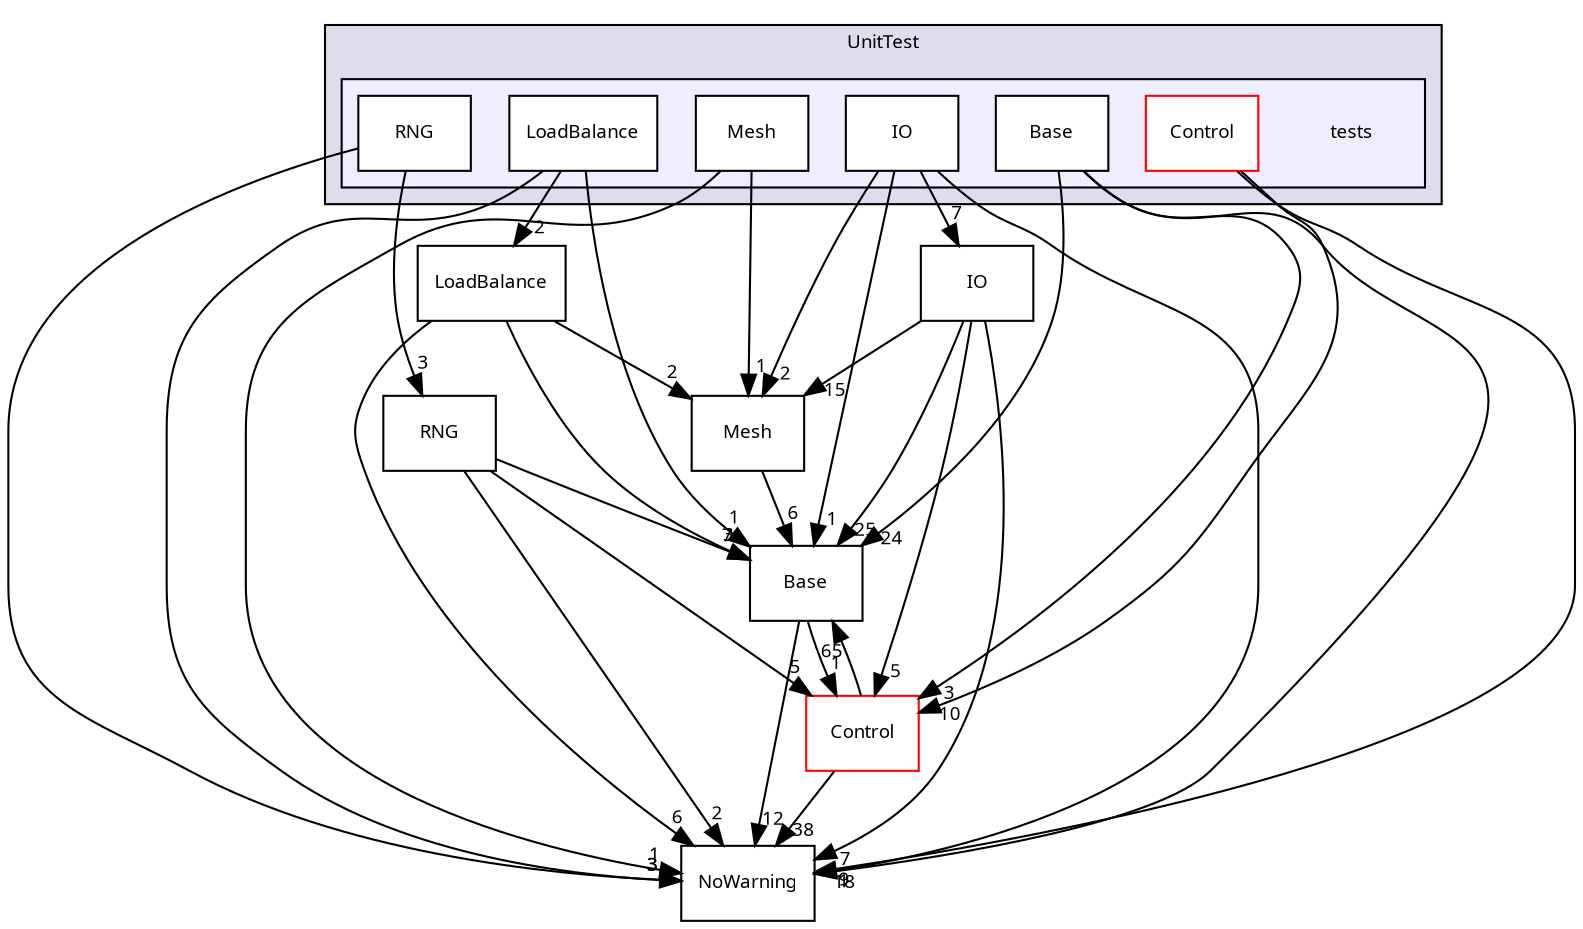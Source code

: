 digraph "/tmp/q/quinoa/src/UnitTest/tests" {
  bgcolor=transparent;
  compound=true
  node [ fontsize="9", fontname="sans-serif"];
  edge [ labelfontsize="9", labelfontname="sans-serif"];
  subgraph clusterdir_6a65f8253cb19bc66f63ef1cca2dfcf2 {
    graph [ bgcolor="#ddddee", pencolor="black", label="UnitTest" fontname="sans-serif", fontsize="9", URL="dir_6a65f8253cb19bc66f63ef1cca2dfcf2.html"]
  subgraph clusterdir_e95e2e38e51776ad287a40ec1ceb7b78 {
    graph [ bgcolor="#eeeeff", pencolor="black", label="" URL="dir_e95e2e38e51776ad287a40ec1ceb7b78.html"];
    dir_e95e2e38e51776ad287a40ec1ceb7b78 [shape=plaintext label="tests"];
    dir_44f52096c61ae16a5efcf58500e6c17f [shape=box label="Base" color="black" fillcolor="white" style="filled" URL="dir_44f52096c61ae16a5efcf58500e6c17f.html"];
    dir_1d650dc81ef1e4e0d1f40db8728cae8d [shape=box label="Control" color="red" fillcolor="white" style="filled" URL="dir_1d650dc81ef1e4e0d1f40db8728cae8d.html"];
    dir_13cbf22fe35800b890c5358070abbb7e [shape=box label="IO" color="black" fillcolor="white" style="filled" URL="dir_13cbf22fe35800b890c5358070abbb7e.html"];
    dir_5b6cbe8a8c473fe0e7dbcefb7becc432 [shape=box label="LoadBalance" color="black" fillcolor="white" style="filled" URL="dir_5b6cbe8a8c473fe0e7dbcefb7becc432.html"];
    dir_72f7e83cbc7469b46207fed31735f209 [shape=box label="Mesh" color="black" fillcolor="white" style="filled" URL="dir_72f7e83cbc7469b46207fed31735f209.html"];
    dir_9fd6a8585d61b4b7bc1ee1525bbc247c [shape=box label="RNG" color="black" fillcolor="white" style="filled" URL="dir_9fd6a8585d61b4b7bc1ee1525bbc247c.html"];
  }
  }
  dir_3e32a96ce5cfcb0c73109361e7fa459f [shape=box label="Mesh" URL="dir_3e32a96ce5cfcb0c73109361e7fa459f.html"];
  dir_fae119eb913a40fe8ed97cde8b98911e [shape=box label="IO" URL="dir_fae119eb913a40fe8ed97cde8b98911e.html"];
  dir_349519ce8f154b6252d6d70ee915b7d5 [shape=box label="RNG" URL="dir_349519ce8f154b6252d6d70ee915b7d5.html"];
  dir_7e34f0efff2ff25c5f7cf9ee4af7a0ce [shape=box label="NoWarning" URL="dir_7e34f0efff2ff25c5f7cf9ee4af7a0ce.html"];
  dir_95fc3c41be4c0cbce8d98b405b0f786e [shape=box label="LoadBalance" URL="dir_95fc3c41be4c0cbce8d98b405b0f786e.html"];
  dir_4814b1a558d470c33d85e65dbde02eaa [shape=box label="Base" URL="dir_4814b1a558d470c33d85e65dbde02eaa.html"];
  dir_3ff0826a6d651abbf0f532354e1ac7dc [shape=box label="Control" color="red" URL="dir_3ff0826a6d651abbf0f532354e1ac7dc.html"];
  dir_3e32a96ce5cfcb0c73109361e7fa459f->dir_4814b1a558d470c33d85e65dbde02eaa [headlabel="6", labeldistance=1.5 headhref="dir_000033_000002.html"];
  dir_fae119eb913a40fe8ed97cde8b98911e->dir_3e32a96ce5cfcb0c73109361e7fa459f [headlabel="15", labeldistance=1.5 headhref="dir_000029_000033.html"];
  dir_fae119eb913a40fe8ed97cde8b98911e->dir_7e34f0efff2ff25c5f7cf9ee4af7a0ce [headlabel="7", labeldistance=1.5 headhref="dir_000029_000034.html"];
  dir_fae119eb913a40fe8ed97cde8b98911e->dir_4814b1a558d470c33d85e65dbde02eaa [headlabel="25", labeldistance=1.5 headhref="dir_000029_000002.html"];
  dir_fae119eb913a40fe8ed97cde8b98911e->dir_3ff0826a6d651abbf0f532354e1ac7dc [headlabel="5", labeldistance=1.5 headhref="dir_000029_000003.html"];
  dir_9fd6a8585d61b4b7bc1ee1525bbc247c->dir_349519ce8f154b6252d6d70ee915b7d5 [headlabel="3", labeldistance=1.5 headhref="dir_000041_000023.html"];
  dir_9fd6a8585d61b4b7bc1ee1525bbc247c->dir_7e34f0efff2ff25c5f7cf9ee4af7a0ce [headlabel="3", labeldistance=1.5 headhref="dir_000041_000034.html"];
  dir_13cbf22fe35800b890c5358070abbb7e->dir_3e32a96ce5cfcb0c73109361e7fa459f [headlabel="2", labeldistance=1.5 headhref="dir_000042_000033.html"];
  dir_13cbf22fe35800b890c5358070abbb7e->dir_fae119eb913a40fe8ed97cde8b98911e [headlabel="7", labeldistance=1.5 headhref="dir_000042_000029.html"];
  dir_13cbf22fe35800b890c5358070abbb7e->dir_7e34f0efff2ff25c5f7cf9ee4af7a0ce [headlabel="1", labeldistance=1.5 headhref="dir_000042_000034.html"];
  dir_13cbf22fe35800b890c5358070abbb7e->dir_4814b1a558d470c33d85e65dbde02eaa [headlabel="1", labeldistance=1.5 headhref="dir_000042_000002.html"];
  dir_72f7e83cbc7469b46207fed31735f209->dir_3e32a96ce5cfcb0c73109361e7fa459f [headlabel="1", labeldistance=1.5 headhref="dir_000044_000033.html"];
  dir_72f7e83cbc7469b46207fed31735f209->dir_7e34f0efff2ff25c5f7cf9ee4af7a0ce [headlabel="1", labeldistance=1.5 headhref="dir_000044_000034.html"];
  dir_1d650dc81ef1e4e0d1f40db8728cae8d->dir_7e34f0efff2ff25c5f7cf9ee4af7a0ce [headlabel="9", labeldistance=1.5 headhref="dir_000039_000034.html"];
  dir_1d650dc81ef1e4e0d1f40db8728cae8d->dir_3ff0826a6d651abbf0f532354e1ac7dc [headlabel="10", labeldistance=1.5 headhref="dir_000039_000003.html"];
  dir_5b6cbe8a8c473fe0e7dbcefb7becc432->dir_7e34f0efff2ff25c5f7cf9ee4af7a0ce [headlabel="3", labeldistance=1.5 headhref="dir_000043_000034.html"];
  dir_5b6cbe8a8c473fe0e7dbcefb7becc432->dir_95fc3c41be4c0cbce8d98b405b0f786e [headlabel="2", labeldistance=1.5 headhref="dir_000043_000031.html"];
  dir_5b6cbe8a8c473fe0e7dbcefb7becc432->dir_4814b1a558d470c33d85e65dbde02eaa [headlabel="1", labeldistance=1.5 headhref="dir_000043_000002.html"];
  dir_349519ce8f154b6252d6d70ee915b7d5->dir_7e34f0efff2ff25c5f7cf9ee4af7a0ce [headlabel="2", labeldistance=1.5 headhref="dir_000023_000034.html"];
  dir_349519ce8f154b6252d6d70ee915b7d5->dir_4814b1a558d470c33d85e65dbde02eaa [headlabel="7", labeldistance=1.5 headhref="dir_000023_000002.html"];
  dir_349519ce8f154b6252d6d70ee915b7d5->dir_3ff0826a6d651abbf0f532354e1ac7dc [headlabel="5", labeldistance=1.5 headhref="dir_000023_000003.html"];
  dir_44f52096c61ae16a5efcf58500e6c17f->dir_7e34f0efff2ff25c5f7cf9ee4af7a0ce [headlabel="18", labeldistance=1.5 headhref="dir_000038_000034.html"];
  dir_44f52096c61ae16a5efcf58500e6c17f->dir_4814b1a558d470c33d85e65dbde02eaa [headlabel="24", labeldistance=1.5 headhref="dir_000038_000002.html"];
  dir_44f52096c61ae16a5efcf58500e6c17f->dir_3ff0826a6d651abbf0f532354e1ac7dc [headlabel="3", labeldistance=1.5 headhref="dir_000038_000003.html"];
  dir_95fc3c41be4c0cbce8d98b405b0f786e->dir_3e32a96ce5cfcb0c73109361e7fa459f [headlabel="2", labeldistance=1.5 headhref="dir_000031_000033.html"];
  dir_95fc3c41be4c0cbce8d98b405b0f786e->dir_7e34f0efff2ff25c5f7cf9ee4af7a0ce [headlabel="6", labeldistance=1.5 headhref="dir_000031_000034.html"];
  dir_95fc3c41be4c0cbce8d98b405b0f786e->dir_4814b1a558d470c33d85e65dbde02eaa [headlabel="3", labeldistance=1.5 headhref="dir_000031_000002.html"];
  dir_4814b1a558d470c33d85e65dbde02eaa->dir_7e34f0efff2ff25c5f7cf9ee4af7a0ce [headlabel="12", labeldistance=1.5 headhref="dir_000002_000034.html"];
  dir_4814b1a558d470c33d85e65dbde02eaa->dir_3ff0826a6d651abbf0f532354e1ac7dc [headlabel="1", labeldistance=1.5 headhref="dir_000002_000003.html"];
  dir_3ff0826a6d651abbf0f532354e1ac7dc->dir_7e34f0efff2ff25c5f7cf9ee4af7a0ce [headlabel="38", labeldistance=1.5 headhref="dir_000003_000034.html"];
  dir_3ff0826a6d651abbf0f532354e1ac7dc->dir_4814b1a558d470c33d85e65dbde02eaa [headlabel="65", labeldistance=1.5 headhref="dir_000003_000002.html"];
}
